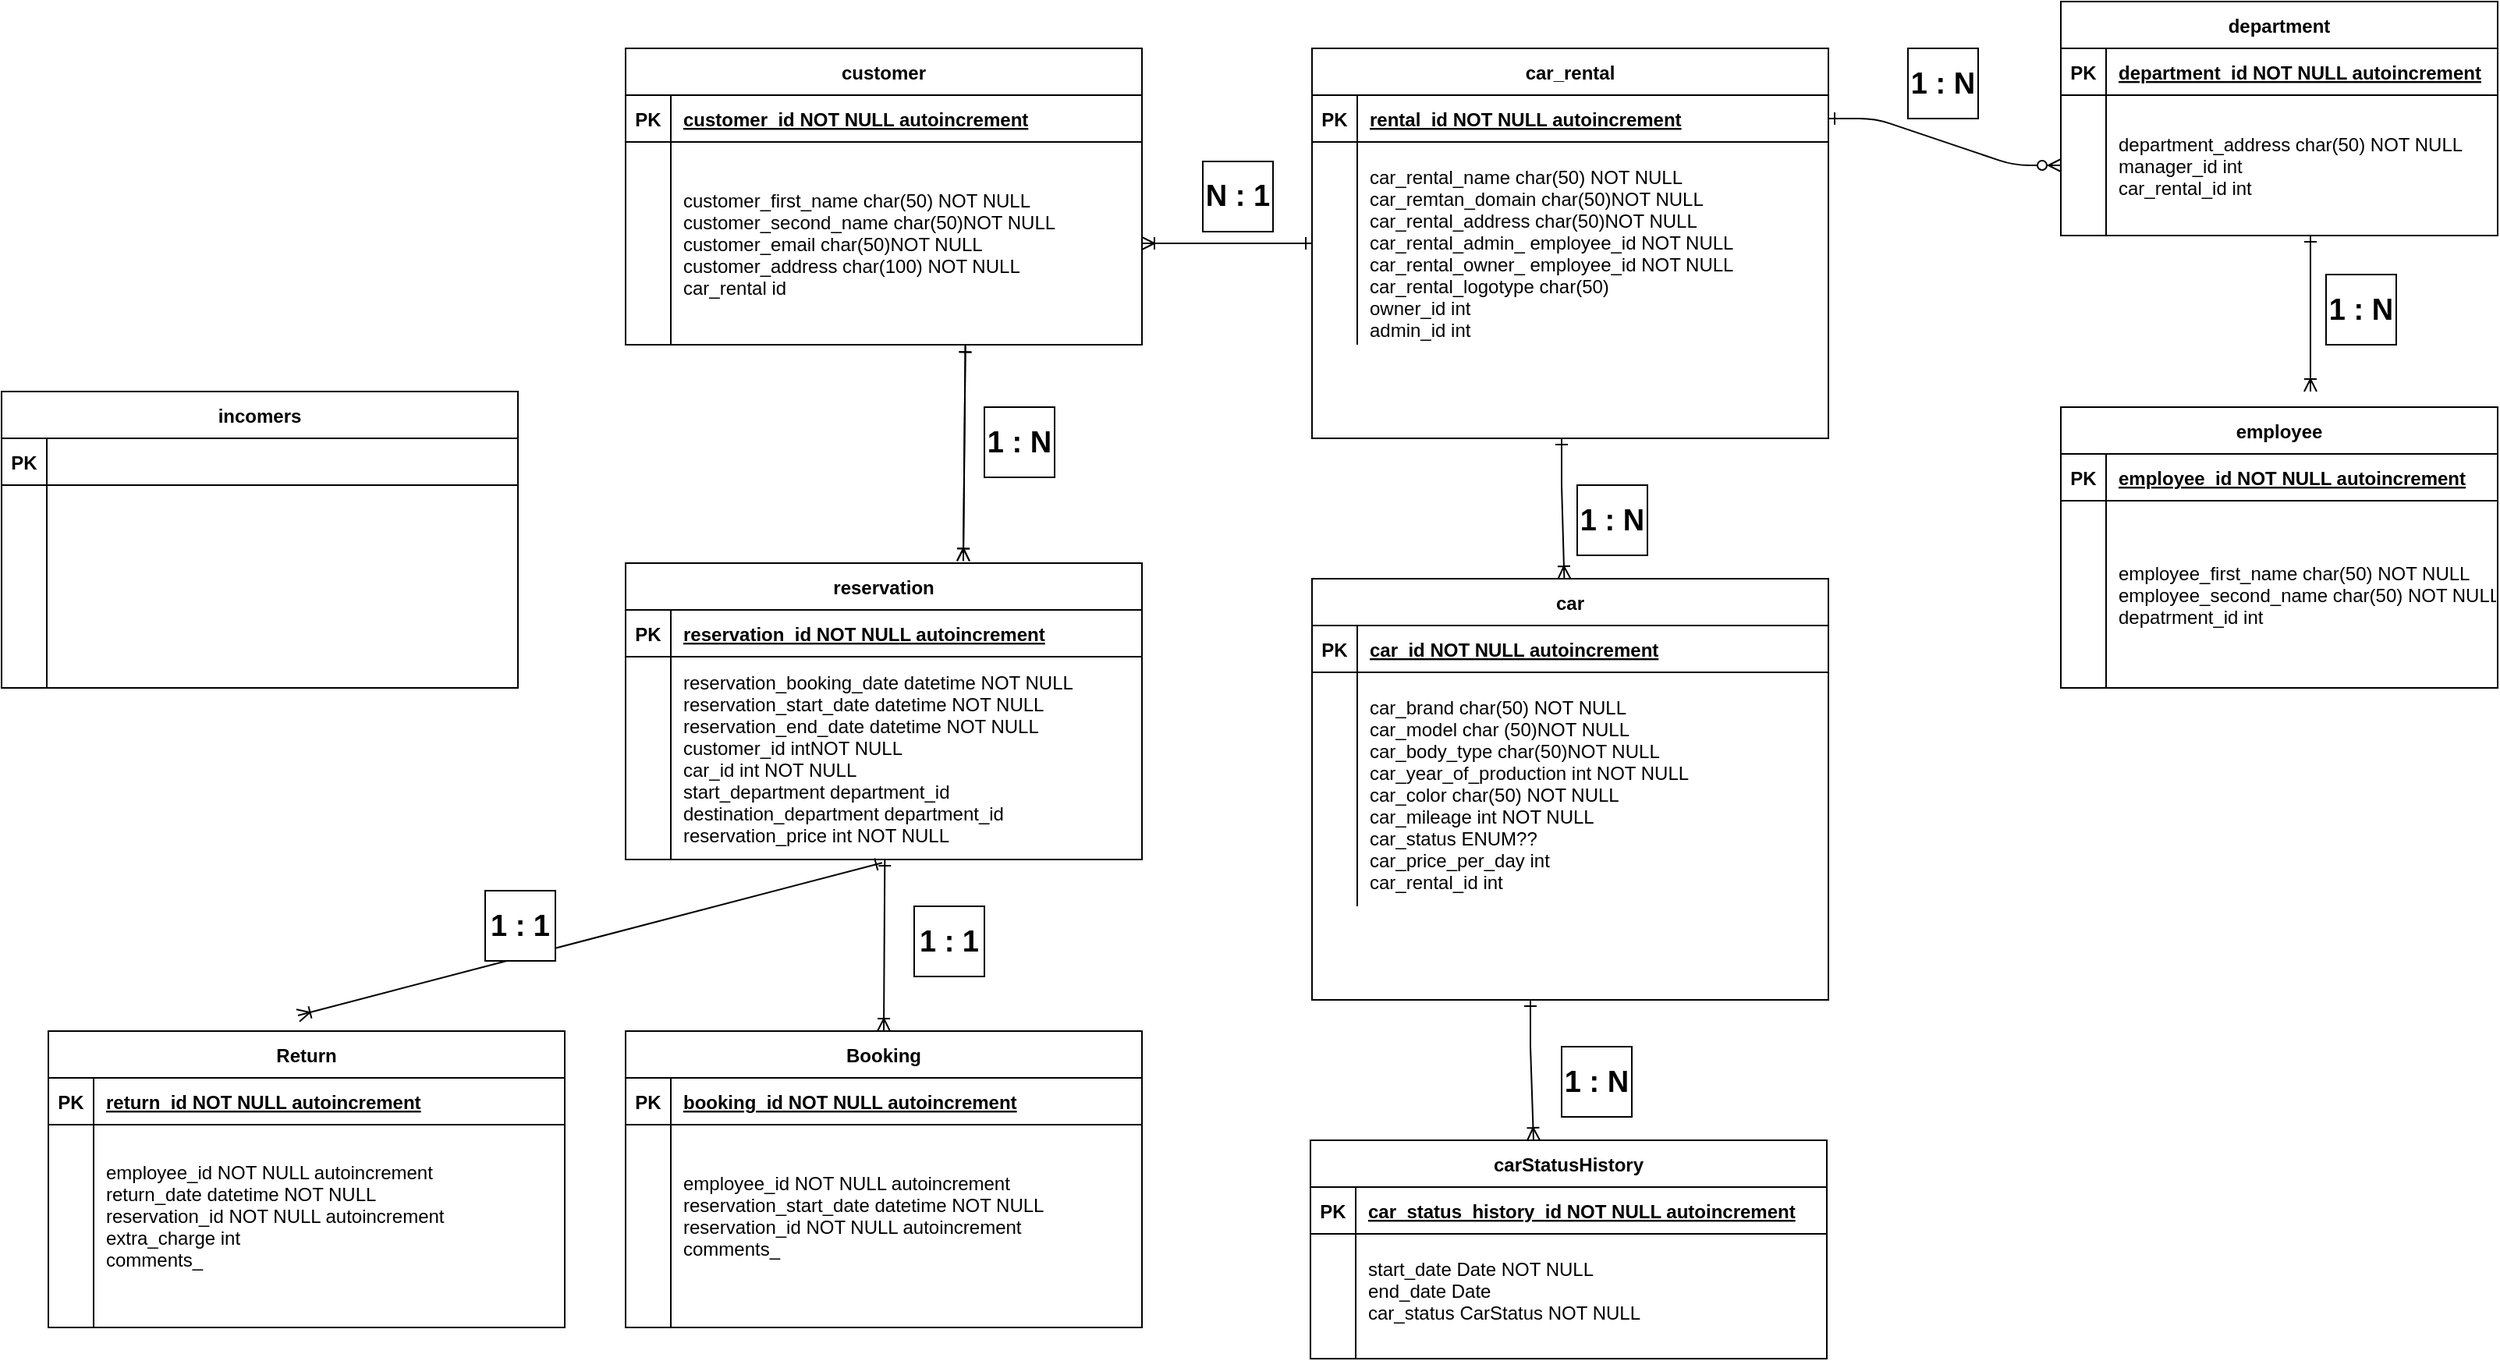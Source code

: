 <mxfile version="21.2.1" type="device">
  <diagram id="R2lEEEUBdFMjLlhIrx00" name="Page-1">
    <mxGraphModel dx="2045" dy="622" grid="1" gridSize="10" guides="1" tooltips="1" connect="1" arrows="1" fold="1" page="1" pageScale="1" pageWidth="850" pageHeight="1100" math="0" shadow="0" extFonts="Permanent Marker^https://fonts.googleapis.com/css?family=Permanent+Marker">
      <root>
        <mxCell id="0" />
        <mxCell id="1" parent="0" />
        <mxCell id="C-vyLk0tnHw3VtMMgP7b-1" value="" style="edgeStyle=entityRelationEdgeStyle;endArrow=ERzeroToMany;startArrow=ERone;endFill=1;startFill=0;entryX=0;entryY=0.5;entryDx=0;entryDy=0;" parent="1" source="C-vyLk0tnHw3VtMMgP7b-24" target="ffF4CEy4OYEndS1bbZnX-5" edge="1">
          <mxGeometry width="100" height="100" relative="1" as="geometry">
            <mxPoint x="340" y="720" as="sourcePoint" />
            <mxPoint x="450" y="195" as="targetPoint" />
          </mxGeometry>
        </mxCell>
        <mxCell id="C-vyLk0tnHw3VtMMgP7b-23" value="car_rental" style="shape=table;startSize=30;container=1;collapsible=1;childLayout=tableLayout;fixedRows=1;rowLines=0;fontStyle=1;align=center;resizeLast=1;" parent="1" vertex="1">
          <mxGeometry x="40" y="50" width="331" height="250" as="geometry" />
        </mxCell>
        <mxCell id="C-vyLk0tnHw3VtMMgP7b-24" value="" style="shape=partialRectangle;collapsible=0;dropTarget=0;pointerEvents=0;fillColor=none;points=[[0,0.5],[1,0.5]];portConstraint=eastwest;top=0;left=0;right=0;bottom=1;" parent="C-vyLk0tnHw3VtMMgP7b-23" vertex="1">
          <mxGeometry y="30" width="331" height="30" as="geometry" />
        </mxCell>
        <mxCell id="C-vyLk0tnHw3VtMMgP7b-25" value="PK" style="shape=partialRectangle;overflow=hidden;connectable=0;fillColor=none;top=0;left=0;bottom=0;right=0;fontStyle=1;" parent="C-vyLk0tnHw3VtMMgP7b-24" vertex="1">
          <mxGeometry width="29" height="30" as="geometry">
            <mxRectangle width="29" height="30" as="alternateBounds" />
          </mxGeometry>
        </mxCell>
        <mxCell id="C-vyLk0tnHw3VtMMgP7b-26" value="rental_id NOT NULL autoincrement" style="shape=partialRectangle;overflow=hidden;connectable=0;fillColor=none;top=0;left=0;bottom=0;right=0;align=left;spacingLeft=6;fontStyle=5;" parent="C-vyLk0tnHw3VtMMgP7b-24" vertex="1">
          <mxGeometry x="29" width="302" height="30" as="geometry">
            <mxRectangle width="302" height="30" as="alternateBounds" />
          </mxGeometry>
        </mxCell>
        <mxCell id="C-vyLk0tnHw3VtMMgP7b-27" value="" style="shape=partialRectangle;collapsible=0;dropTarget=0;pointerEvents=0;fillColor=none;points=[[0,0.5],[1,0.5]];portConstraint=eastwest;top=0;left=0;right=0;bottom=0;" parent="C-vyLk0tnHw3VtMMgP7b-23" vertex="1">
          <mxGeometry y="60" width="331" height="130" as="geometry" />
        </mxCell>
        <mxCell id="C-vyLk0tnHw3VtMMgP7b-28" value="" style="shape=partialRectangle;overflow=hidden;connectable=0;fillColor=none;top=0;left=0;bottom=0;right=0;" parent="C-vyLk0tnHw3VtMMgP7b-27" vertex="1">
          <mxGeometry width="29" height="130" as="geometry">
            <mxRectangle width="29" height="130" as="alternateBounds" />
          </mxGeometry>
        </mxCell>
        <mxCell id="C-vyLk0tnHw3VtMMgP7b-29" value="&#xa;car_rental_name char(50) NOT NULL&#xa;car_remtan_domain char(50)NOT NULL&#xa;car_rental_address char(50)NOT NULL&#xa;car_rental_admin_ employee_id NOT NULL&#xa;car_rental_owner_ employee_id NOT NULL&#xa;car_rental_logotype char(50)&#xa;owner_id int&#xa;admin_id int&#xa;&#xa;" style="shape=partialRectangle;overflow=hidden;connectable=0;fillColor=none;top=0;left=0;bottom=0;right=0;align=left;spacingLeft=6;" parent="C-vyLk0tnHw3VtMMgP7b-27" vertex="1">
          <mxGeometry x="29" width="302" height="130" as="geometry">
            <mxRectangle width="302" height="130" as="alternateBounds" />
          </mxGeometry>
        </mxCell>
        <mxCell id="ffF4CEy4OYEndS1bbZnX-1" value="department" style="shape=table;startSize=30;container=1;collapsible=1;childLayout=tableLayout;fixedRows=1;rowLines=0;fontStyle=1;align=center;resizeLast=1;" parent="1" vertex="1">
          <mxGeometry x="520" y="20" width="280" height="150" as="geometry" />
        </mxCell>
        <mxCell id="ffF4CEy4OYEndS1bbZnX-2" value="" style="shape=partialRectangle;collapsible=0;dropTarget=0;pointerEvents=0;fillColor=none;points=[[0,0.5],[1,0.5]];portConstraint=eastwest;top=0;left=0;right=0;bottom=1;" parent="ffF4CEy4OYEndS1bbZnX-1" vertex="1">
          <mxGeometry y="30" width="280" height="30" as="geometry" />
        </mxCell>
        <mxCell id="ffF4CEy4OYEndS1bbZnX-3" value="PK" style="shape=partialRectangle;overflow=hidden;connectable=0;fillColor=none;top=0;left=0;bottom=0;right=0;fontStyle=1;" parent="ffF4CEy4OYEndS1bbZnX-2" vertex="1">
          <mxGeometry width="29" height="30" as="geometry">
            <mxRectangle width="29" height="30" as="alternateBounds" />
          </mxGeometry>
        </mxCell>
        <mxCell id="ffF4CEy4OYEndS1bbZnX-4" value="department_id NOT NULL autoincrement" style="shape=partialRectangle;overflow=hidden;connectable=0;fillColor=none;top=0;left=0;bottom=0;right=0;align=left;spacingLeft=6;fontStyle=5;" parent="ffF4CEy4OYEndS1bbZnX-2" vertex="1">
          <mxGeometry x="29" width="251" height="30" as="geometry">
            <mxRectangle width="251" height="30" as="alternateBounds" />
          </mxGeometry>
        </mxCell>
        <mxCell id="ffF4CEy4OYEndS1bbZnX-5" value="" style="shape=partialRectangle;collapsible=0;dropTarget=0;pointerEvents=0;fillColor=none;points=[[0,0.5],[1,0.5]];portConstraint=eastwest;top=0;left=0;right=0;bottom=0;" parent="ffF4CEy4OYEndS1bbZnX-1" vertex="1">
          <mxGeometry y="60" width="280" height="90" as="geometry" />
        </mxCell>
        <mxCell id="ffF4CEy4OYEndS1bbZnX-6" value="" style="shape=partialRectangle;overflow=hidden;connectable=0;fillColor=none;top=0;left=0;bottom=0;right=0;" parent="ffF4CEy4OYEndS1bbZnX-5" vertex="1">
          <mxGeometry width="29" height="90" as="geometry">
            <mxRectangle width="29" height="90" as="alternateBounds" />
          </mxGeometry>
        </mxCell>
        <mxCell id="ffF4CEy4OYEndS1bbZnX-7" value="department_address char(50) NOT NULL&#xa;manager_id int&#xa;car_rental_id int" style="shape=partialRectangle;overflow=hidden;connectable=0;fillColor=none;top=0;left=0;bottom=0;right=0;align=left;spacingLeft=6;" parent="ffF4CEy4OYEndS1bbZnX-5" vertex="1">
          <mxGeometry x="29" width="251" height="90" as="geometry">
            <mxRectangle width="251" height="90" as="alternateBounds" />
          </mxGeometry>
        </mxCell>
        <mxCell id="ffF4CEy4OYEndS1bbZnX-8" value="employee" style="shape=table;startSize=30;container=1;collapsible=1;childLayout=tableLayout;fixedRows=1;rowLines=0;fontStyle=1;align=center;resizeLast=1;" parent="1" vertex="1">
          <mxGeometry x="520" y="280" width="280" height="180" as="geometry" />
        </mxCell>
        <mxCell id="ffF4CEy4OYEndS1bbZnX-9" value="" style="shape=partialRectangle;collapsible=0;dropTarget=0;pointerEvents=0;fillColor=none;points=[[0,0.5],[1,0.5]];portConstraint=eastwest;top=0;left=0;right=0;bottom=1;" parent="ffF4CEy4OYEndS1bbZnX-8" vertex="1">
          <mxGeometry y="30" width="280" height="30" as="geometry" />
        </mxCell>
        <mxCell id="ffF4CEy4OYEndS1bbZnX-10" value="PK" style="shape=partialRectangle;overflow=hidden;connectable=0;fillColor=none;top=0;left=0;bottom=0;right=0;fontStyle=1;" parent="ffF4CEy4OYEndS1bbZnX-9" vertex="1">
          <mxGeometry width="29" height="30" as="geometry">
            <mxRectangle width="29" height="30" as="alternateBounds" />
          </mxGeometry>
        </mxCell>
        <mxCell id="ffF4CEy4OYEndS1bbZnX-11" value="employee_id NOT NULL autoincrement" style="shape=partialRectangle;overflow=hidden;connectable=0;fillColor=none;top=0;left=0;bottom=0;right=0;align=left;spacingLeft=6;fontStyle=5;" parent="ffF4CEy4OYEndS1bbZnX-9" vertex="1">
          <mxGeometry x="29" width="251" height="30" as="geometry">
            <mxRectangle width="251" height="30" as="alternateBounds" />
          </mxGeometry>
        </mxCell>
        <mxCell id="ffF4CEy4OYEndS1bbZnX-12" value="" style="shape=partialRectangle;collapsible=0;dropTarget=0;pointerEvents=0;fillColor=none;points=[[0,0.5],[1,0.5]];portConstraint=eastwest;top=0;left=0;right=0;bottom=0;" parent="ffF4CEy4OYEndS1bbZnX-8" vertex="1">
          <mxGeometry y="60" width="280" height="120" as="geometry" />
        </mxCell>
        <mxCell id="ffF4CEy4OYEndS1bbZnX-13" value="" style="shape=partialRectangle;overflow=hidden;connectable=0;fillColor=none;top=0;left=0;bottom=0;right=0;" parent="ffF4CEy4OYEndS1bbZnX-12" vertex="1">
          <mxGeometry width="29" height="120" as="geometry">
            <mxRectangle width="29" height="120" as="alternateBounds" />
          </mxGeometry>
        </mxCell>
        <mxCell id="ffF4CEy4OYEndS1bbZnX-14" value="employee_first_name char(50) NOT NULL&#xa;employee_second_name char(50) NOT NULL&#xa;depatrment_id int" style="shape=partialRectangle;overflow=hidden;connectable=0;fillColor=none;top=0;left=0;bottom=0;right=0;align=left;spacingLeft=6;" parent="ffF4CEy4OYEndS1bbZnX-12" vertex="1">
          <mxGeometry x="29" width="251" height="120" as="geometry">
            <mxRectangle width="251" height="120" as="alternateBounds" />
          </mxGeometry>
        </mxCell>
        <mxCell id="ffF4CEy4OYEndS1bbZnX-20" value="" style="endArrow=ERone;startArrow=ERoneToMany;html=1;rounded=0;endFill=0;startFill=0;" parent="1" edge="1">
          <mxGeometry width="50" height="50" relative="1" as="geometry">
            <mxPoint x="680" y="270" as="sourcePoint" />
            <mxPoint x="680" y="170" as="targetPoint" />
          </mxGeometry>
        </mxCell>
        <mxCell id="ffF4CEy4OYEndS1bbZnX-21" value="car" style="shape=table;startSize=30;container=1;collapsible=1;childLayout=tableLayout;fixedRows=1;rowLines=0;fontStyle=1;align=center;resizeLast=1;" parent="1" vertex="1">
          <mxGeometry x="40" y="390" width="331" height="270" as="geometry" />
        </mxCell>
        <mxCell id="ffF4CEy4OYEndS1bbZnX-22" value="" style="shape=partialRectangle;collapsible=0;dropTarget=0;pointerEvents=0;fillColor=none;points=[[0,0.5],[1,0.5]];portConstraint=eastwest;top=0;left=0;right=0;bottom=1;" parent="ffF4CEy4OYEndS1bbZnX-21" vertex="1">
          <mxGeometry y="30" width="331" height="30" as="geometry" />
        </mxCell>
        <mxCell id="ffF4CEy4OYEndS1bbZnX-23" value="PK" style="shape=partialRectangle;overflow=hidden;connectable=0;fillColor=none;top=0;left=0;bottom=0;right=0;fontStyle=1;" parent="ffF4CEy4OYEndS1bbZnX-22" vertex="1">
          <mxGeometry width="29" height="30" as="geometry">
            <mxRectangle width="29" height="30" as="alternateBounds" />
          </mxGeometry>
        </mxCell>
        <mxCell id="ffF4CEy4OYEndS1bbZnX-24" value="car_id NOT NULL autoincrement" style="shape=partialRectangle;overflow=hidden;connectable=0;fillColor=none;top=0;left=0;bottom=0;right=0;align=left;spacingLeft=6;fontStyle=5;" parent="ffF4CEy4OYEndS1bbZnX-22" vertex="1">
          <mxGeometry x="29" width="302" height="30" as="geometry">
            <mxRectangle width="302" height="30" as="alternateBounds" />
          </mxGeometry>
        </mxCell>
        <mxCell id="ffF4CEy4OYEndS1bbZnX-25" value="" style="shape=partialRectangle;collapsible=0;dropTarget=0;pointerEvents=0;fillColor=none;points=[[0,0.5],[1,0.5]];portConstraint=eastwest;top=0;left=0;right=0;bottom=0;" parent="ffF4CEy4OYEndS1bbZnX-21" vertex="1">
          <mxGeometry y="60" width="331" height="150" as="geometry" />
        </mxCell>
        <mxCell id="ffF4CEy4OYEndS1bbZnX-26" value="" style="shape=partialRectangle;overflow=hidden;connectable=0;fillColor=none;top=0;left=0;bottom=0;right=0;" parent="ffF4CEy4OYEndS1bbZnX-25" vertex="1">
          <mxGeometry width="29" height="150" as="geometry">
            <mxRectangle width="29" height="150" as="alternateBounds" />
          </mxGeometry>
        </mxCell>
        <mxCell id="ffF4CEy4OYEndS1bbZnX-27" value="&#xa;car_brand char(50) NOT NULL&#xa;car_model char (50)NOT NULL&#xa;car_body_type char(50)NOT NULL&#xa;car_year_of_production int NOT NULL&#xa;car_color char(50) NOT NULL&#xa;car_mileage int NOT NULL&#xa;car_status ENUM??&#xa;car_price_per_day int&#xa;car_rental_id int&#xa;" style="shape=partialRectangle;overflow=hidden;connectable=0;fillColor=none;top=0;left=0;bottom=0;right=0;align=left;spacingLeft=6;" parent="ffF4CEy4OYEndS1bbZnX-25" vertex="1">
          <mxGeometry x="29" width="302" height="150" as="geometry">
            <mxRectangle width="302" height="150" as="alternateBounds" />
          </mxGeometry>
        </mxCell>
        <mxCell id="ffF4CEy4OYEndS1bbZnX-28" value="" style="endArrow=ERone;startArrow=ERoneToMany;html=1;rounded=0;endFill=0;startFill=0;" parent="1" source="ffF4CEy4OYEndS1bbZnX-21" edge="1">
          <mxGeometry width="50" height="50" relative="1" as="geometry">
            <mxPoint x="610" y="310" as="sourcePoint" />
            <mxPoint x="200" y="300" as="targetPoint" />
            <Array as="points">
              <mxPoint x="200" y="330" />
            </Array>
          </mxGeometry>
        </mxCell>
        <mxCell id="ffF4CEy4OYEndS1bbZnX-29" value="customer" style="shape=table;startSize=30;container=1;collapsible=1;childLayout=tableLayout;fixedRows=1;rowLines=0;fontStyle=1;align=center;resizeLast=1;" parent="1" vertex="1">
          <mxGeometry x="-400" y="50" width="331" height="190" as="geometry" />
        </mxCell>
        <mxCell id="ffF4CEy4OYEndS1bbZnX-30" value="" style="shape=partialRectangle;collapsible=0;dropTarget=0;pointerEvents=0;fillColor=none;points=[[0,0.5],[1,0.5]];portConstraint=eastwest;top=0;left=0;right=0;bottom=1;" parent="ffF4CEy4OYEndS1bbZnX-29" vertex="1">
          <mxGeometry y="30" width="331" height="30" as="geometry" />
        </mxCell>
        <mxCell id="ffF4CEy4OYEndS1bbZnX-31" value="PK" style="shape=partialRectangle;overflow=hidden;connectable=0;fillColor=none;top=0;left=0;bottom=0;right=0;fontStyle=1;" parent="ffF4CEy4OYEndS1bbZnX-30" vertex="1">
          <mxGeometry width="29" height="30" as="geometry">
            <mxRectangle width="29" height="30" as="alternateBounds" />
          </mxGeometry>
        </mxCell>
        <mxCell id="ffF4CEy4OYEndS1bbZnX-32" value="customer_id NOT NULL autoincrement" style="shape=partialRectangle;overflow=hidden;connectable=0;fillColor=none;top=0;left=0;bottom=0;right=0;align=left;spacingLeft=6;fontStyle=5;" parent="ffF4CEy4OYEndS1bbZnX-30" vertex="1">
          <mxGeometry x="29" width="302" height="30" as="geometry">
            <mxRectangle width="302" height="30" as="alternateBounds" />
          </mxGeometry>
        </mxCell>
        <mxCell id="ffF4CEy4OYEndS1bbZnX-33" value="" style="shape=partialRectangle;collapsible=0;dropTarget=0;pointerEvents=0;fillColor=none;points=[[0,0.5],[1,0.5]];portConstraint=eastwest;top=0;left=0;right=0;bottom=0;" parent="ffF4CEy4OYEndS1bbZnX-29" vertex="1">
          <mxGeometry y="60" width="331" height="130" as="geometry" />
        </mxCell>
        <mxCell id="ffF4CEy4OYEndS1bbZnX-34" value="" style="shape=partialRectangle;overflow=hidden;connectable=0;fillColor=none;top=0;left=0;bottom=0;right=0;" parent="ffF4CEy4OYEndS1bbZnX-33" vertex="1">
          <mxGeometry width="29" height="130" as="geometry">
            <mxRectangle width="29" height="130" as="alternateBounds" />
          </mxGeometry>
        </mxCell>
        <mxCell id="ffF4CEy4OYEndS1bbZnX-35" value="&#xa;customer_first_name char(50) NOT NULL&#xa;customer_second_name char(50)NOT NULL&#xa;customer_email char(50)NOT NULL&#xa;customer_address char(100) NOT NULL&#xa;car_rental id&#xa;" style="shape=partialRectangle;overflow=hidden;connectable=0;fillColor=none;top=0;left=0;bottom=0;right=0;align=left;spacingLeft=6;" parent="ffF4CEy4OYEndS1bbZnX-33" vertex="1">
          <mxGeometry x="29" width="302" height="130" as="geometry">
            <mxRectangle width="302" height="130" as="alternateBounds" />
          </mxGeometry>
        </mxCell>
        <mxCell id="ffF4CEy4OYEndS1bbZnX-36" value="" style="endArrow=ERone;startArrow=ERoneToMany;html=1;rounded=0;endFill=0;startFill=0;entryX=0;entryY=0.5;entryDx=0;entryDy=0;exitX=1;exitY=0.5;exitDx=0;exitDy=0;" parent="1" source="ffF4CEy4OYEndS1bbZnX-33" target="C-vyLk0tnHw3VtMMgP7b-27" edge="1">
          <mxGeometry width="50" height="50" relative="1" as="geometry">
            <mxPoint x="210.71" y="360" as="sourcePoint" />
            <mxPoint x="210" y="310" as="targetPoint" />
            <Array as="points" />
          </mxGeometry>
        </mxCell>
        <mxCell id="ffF4CEy4OYEndS1bbZnX-37" value="reservation" style="shape=table;startSize=30;container=1;collapsible=1;childLayout=tableLayout;fixedRows=1;rowLines=0;fontStyle=1;align=center;resizeLast=1;" parent="1" vertex="1">
          <mxGeometry x="-400" y="380" width="331" height="190" as="geometry" />
        </mxCell>
        <mxCell id="ffF4CEy4OYEndS1bbZnX-38" value="" style="shape=partialRectangle;collapsible=0;dropTarget=0;pointerEvents=0;fillColor=none;points=[[0,0.5],[1,0.5]];portConstraint=eastwest;top=0;left=0;right=0;bottom=1;" parent="ffF4CEy4OYEndS1bbZnX-37" vertex="1">
          <mxGeometry y="30" width="331" height="30" as="geometry" />
        </mxCell>
        <mxCell id="ffF4CEy4OYEndS1bbZnX-39" value="PK" style="shape=partialRectangle;overflow=hidden;connectable=0;fillColor=none;top=0;left=0;bottom=0;right=0;fontStyle=1;" parent="ffF4CEy4OYEndS1bbZnX-38" vertex="1">
          <mxGeometry width="29" height="30" as="geometry">
            <mxRectangle width="29" height="30" as="alternateBounds" />
          </mxGeometry>
        </mxCell>
        <mxCell id="ffF4CEy4OYEndS1bbZnX-40" value="reservation_id NOT NULL autoincrement" style="shape=partialRectangle;overflow=hidden;connectable=0;fillColor=none;top=0;left=0;bottom=0;right=0;align=left;spacingLeft=6;fontStyle=5;" parent="ffF4CEy4OYEndS1bbZnX-38" vertex="1">
          <mxGeometry x="29" width="302" height="30" as="geometry">
            <mxRectangle width="302" height="30" as="alternateBounds" />
          </mxGeometry>
        </mxCell>
        <mxCell id="ffF4CEy4OYEndS1bbZnX-41" value="" style="shape=partialRectangle;collapsible=0;dropTarget=0;pointerEvents=0;fillColor=none;points=[[0,0.5],[1,0.5]];portConstraint=eastwest;top=0;left=0;right=0;bottom=0;" parent="ffF4CEy4OYEndS1bbZnX-37" vertex="1">
          <mxGeometry y="60" width="331" height="130" as="geometry" />
        </mxCell>
        <mxCell id="ffF4CEy4OYEndS1bbZnX-42" value="" style="shape=partialRectangle;overflow=hidden;connectable=0;fillColor=none;top=0;left=0;bottom=0;right=0;" parent="ffF4CEy4OYEndS1bbZnX-41" vertex="1">
          <mxGeometry width="29" height="130" as="geometry">
            <mxRectangle width="29" height="130" as="alternateBounds" />
          </mxGeometry>
        </mxCell>
        <mxCell id="ffF4CEy4OYEndS1bbZnX-43" value="reservation_booking_date datetime NOT NULL&#xa;reservation_start_date datetime NOT NULL&#xa;reservation_end_date datetime NOT NULL&#xa;customer_id intNOT NULL&#xa;car_id int NOT NULL&#xa;start_department department_id&#xa;destination_department department_id&#xa;reservation_price int NOT NULL" style="shape=partialRectangle;overflow=hidden;connectable=0;fillColor=none;top=0;left=0;bottom=0;right=0;align=left;spacingLeft=6;" parent="ffF4CEy4OYEndS1bbZnX-41" vertex="1">
          <mxGeometry x="29" width="302" height="130" as="geometry">
            <mxRectangle width="302" height="130" as="alternateBounds" />
          </mxGeometry>
        </mxCell>
        <mxCell id="ffF4CEy4OYEndS1bbZnX-44" value="" style="endArrow=ERone;startArrow=ERoneToMany;html=1;rounded=0;endFill=0;startFill=0;entryX=0.658;entryY=1.005;entryDx=0;entryDy=0;exitX=0.654;exitY=-0.007;exitDx=0;exitDy=0;exitPerimeter=0;entryPerimeter=0;" parent="1" source="ffF4CEy4OYEndS1bbZnX-37" target="ffF4CEy4OYEndS1bbZnX-33" edge="1">
          <mxGeometry width="50" height="50" relative="1" as="geometry">
            <mxPoint x="-59.0" y="185" as="sourcePoint" />
            <mxPoint x="50" y="185" as="targetPoint" />
            <Array as="points" />
          </mxGeometry>
        </mxCell>
        <mxCell id="83S_Qvz8eTO_pFnLo7iG-1" value="Booking" style="shape=table;startSize=30;container=1;collapsible=1;childLayout=tableLayout;fixedRows=1;rowLines=0;fontStyle=1;align=center;resizeLast=1;" parent="1" vertex="1">
          <mxGeometry x="-400" y="680" width="331" height="190" as="geometry" />
        </mxCell>
        <mxCell id="83S_Qvz8eTO_pFnLo7iG-2" value="" style="shape=partialRectangle;collapsible=0;dropTarget=0;pointerEvents=0;fillColor=none;points=[[0,0.5],[1,0.5]];portConstraint=eastwest;top=0;left=0;right=0;bottom=1;" parent="83S_Qvz8eTO_pFnLo7iG-1" vertex="1">
          <mxGeometry y="30" width="331" height="30" as="geometry" />
        </mxCell>
        <mxCell id="83S_Qvz8eTO_pFnLo7iG-3" value="PK" style="shape=partialRectangle;overflow=hidden;connectable=0;fillColor=none;top=0;left=0;bottom=0;right=0;fontStyle=1;" parent="83S_Qvz8eTO_pFnLo7iG-2" vertex="1">
          <mxGeometry width="29" height="30" as="geometry">
            <mxRectangle width="29" height="30" as="alternateBounds" />
          </mxGeometry>
        </mxCell>
        <mxCell id="83S_Qvz8eTO_pFnLo7iG-4" value="booking_id NOT NULL autoincrement" style="shape=partialRectangle;overflow=hidden;connectable=0;fillColor=none;top=0;left=0;bottom=0;right=0;align=left;spacingLeft=6;fontStyle=5;" parent="83S_Qvz8eTO_pFnLo7iG-2" vertex="1">
          <mxGeometry x="29" width="302" height="30" as="geometry">
            <mxRectangle width="302" height="30" as="alternateBounds" />
          </mxGeometry>
        </mxCell>
        <mxCell id="83S_Qvz8eTO_pFnLo7iG-5" value="" style="shape=partialRectangle;collapsible=0;dropTarget=0;pointerEvents=0;fillColor=none;points=[[0,0.5],[1,0.5]];portConstraint=eastwest;top=0;left=0;right=0;bottom=0;" parent="83S_Qvz8eTO_pFnLo7iG-1" vertex="1">
          <mxGeometry y="60" width="331" height="130" as="geometry" />
        </mxCell>
        <mxCell id="83S_Qvz8eTO_pFnLo7iG-6" value="" style="shape=partialRectangle;overflow=hidden;connectable=0;fillColor=none;top=0;left=0;bottom=0;right=0;" parent="83S_Qvz8eTO_pFnLo7iG-5" vertex="1">
          <mxGeometry width="29" height="130" as="geometry">
            <mxRectangle width="29" height="130" as="alternateBounds" />
          </mxGeometry>
        </mxCell>
        <mxCell id="83S_Qvz8eTO_pFnLo7iG-7" value="employee_id NOT NULL autoincrement&#xa;reservation_start_date datetime NOT NULL&#xa;reservation_id NOT NULL autoincrement&#xa;comments_&#xa;" style="shape=partialRectangle;overflow=hidden;connectable=0;fillColor=none;top=0;left=0;bottom=0;right=0;align=left;spacingLeft=6;" parent="83S_Qvz8eTO_pFnLo7iG-5" vertex="1">
          <mxGeometry x="29" width="302" height="130" as="geometry">
            <mxRectangle width="302" height="130" as="alternateBounds" />
          </mxGeometry>
        </mxCell>
        <mxCell id="83S_Qvz8eTO_pFnLo7iG-8" value="" style="endArrow=ERone;startArrow=ERoneToMany;html=1;rounded=0;endFill=0;startFill=0;entryX=0.658;entryY=1.005;entryDx=0;entryDy=0;exitX=0.654;exitY=-0.007;exitDx=0;exitDy=0;exitPerimeter=0;entryPerimeter=0;" parent="1" edge="1">
          <mxGeometry width="50" height="50" relative="1" as="geometry">
            <mxPoint x="-183.526" y="378.67" as="sourcePoint" />
            <mxPoint x="-182.202" y="240.65" as="targetPoint" />
            <Array as="points" />
          </mxGeometry>
        </mxCell>
        <mxCell id="83S_Qvz8eTO_pFnLo7iG-9" value="" style="endArrow=ERone;startArrow=ERoneToMany;html=1;rounded=0;endFill=0;startFill=0;entryX=0.658;entryY=1.005;entryDx=0;entryDy=0;exitX=0.5;exitY=0;exitDx=0;exitDy=0;entryPerimeter=0;" parent="1" source="83S_Qvz8eTO_pFnLo7iG-1" edge="1">
          <mxGeometry width="50" height="50" relative="1" as="geometry">
            <mxPoint x="-235.166" y="708.02" as="sourcePoint" />
            <mxPoint x="-233.842" y="570.0" as="targetPoint" />
            <Array as="points" />
          </mxGeometry>
        </mxCell>
        <mxCell id="83S_Qvz8eTO_pFnLo7iG-10" value="Return" style="shape=table;startSize=30;container=1;collapsible=1;childLayout=tableLayout;fixedRows=1;rowLines=0;fontStyle=1;align=center;resizeLast=1;" parent="1" vertex="1">
          <mxGeometry x="-770" y="680" width="331" height="190" as="geometry" />
        </mxCell>
        <mxCell id="83S_Qvz8eTO_pFnLo7iG-11" value="" style="shape=partialRectangle;collapsible=0;dropTarget=0;pointerEvents=0;fillColor=none;points=[[0,0.5],[1,0.5]];portConstraint=eastwest;top=0;left=0;right=0;bottom=1;" parent="83S_Qvz8eTO_pFnLo7iG-10" vertex="1">
          <mxGeometry y="30" width="331" height="30" as="geometry" />
        </mxCell>
        <mxCell id="83S_Qvz8eTO_pFnLo7iG-12" value="PK" style="shape=partialRectangle;overflow=hidden;connectable=0;fillColor=none;top=0;left=0;bottom=0;right=0;fontStyle=1;" parent="83S_Qvz8eTO_pFnLo7iG-11" vertex="1">
          <mxGeometry width="29" height="30" as="geometry">
            <mxRectangle width="29" height="30" as="alternateBounds" />
          </mxGeometry>
        </mxCell>
        <mxCell id="83S_Qvz8eTO_pFnLo7iG-13" value="return_id NOT NULL autoincrement" style="shape=partialRectangle;overflow=hidden;connectable=0;fillColor=none;top=0;left=0;bottom=0;right=0;align=left;spacingLeft=6;fontStyle=5;" parent="83S_Qvz8eTO_pFnLo7iG-11" vertex="1">
          <mxGeometry x="29" width="302" height="30" as="geometry">
            <mxRectangle width="302" height="30" as="alternateBounds" />
          </mxGeometry>
        </mxCell>
        <mxCell id="83S_Qvz8eTO_pFnLo7iG-14" value="" style="shape=partialRectangle;collapsible=0;dropTarget=0;pointerEvents=0;fillColor=none;points=[[0,0.5],[1,0.5]];portConstraint=eastwest;top=0;left=0;right=0;bottom=0;" parent="83S_Qvz8eTO_pFnLo7iG-10" vertex="1">
          <mxGeometry y="60" width="331" height="130" as="geometry" />
        </mxCell>
        <mxCell id="83S_Qvz8eTO_pFnLo7iG-15" value="" style="shape=partialRectangle;overflow=hidden;connectable=0;fillColor=none;top=0;left=0;bottom=0;right=0;" parent="83S_Qvz8eTO_pFnLo7iG-14" vertex="1">
          <mxGeometry width="29" height="130" as="geometry">
            <mxRectangle width="29" height="130" as="alternateBounds" />
          </mxGeometry>
        </mxCell>
        <mxCell id="83S_Qvz8eTO_pFnLo7iG-16" value="employee_id NOT NULL autoincrement&#xa;return_date datetime NOT NULL&#xa;reservation_id NOT NULL autoincrement&#xa;extra_charge int&#xa;comments_&#xa;" style="shape=partialRectangle;overflow=hidden;connectable=0;fillColor=none;top=0;left=0;bottom=0;right=0;align=left;spacingLeft=6;" parent="83S_Qvz8eTO_pFnLo7iG-14" vertex="1">
          <mxGeometry x="29" width="302" height="130" as="geometry">
            <mxRectangle width="302" height="130" as="alternateBounds" />
          </mxGeometry>
        </mxCell>
        <mxCell id="83S_Qvz8eTO_pFnLo7iG-17" value="" style="endArrow=ERone;startArrow=ERoneToMany;html=1;rounded=0;endFill=0;startFill=0;entryX=0.497;entryY=1.016;entryDx=0;entryDy=0;entryPerimeter=0;" parent="1" target="ffF4CEy4OYEndS1bbZnX-41" edge="1">
          <mxGeometry width="50" height="50" relative="1" as="geometry">
            <mxPoint x="-610" y="670" as="sourcePoint" />
            <mxPoint x="-223.842" y="580.0" as="targetPoint" />
            <Array as="points" />
          </mxGeometry>
        </mxCell>
        <mxCell id="83S_Qvz8eTO_pFnLo7iG-19" value="incomers" style="shape=table;startSize=30;container=1;collapsible=1;childLayout=tableLayout;fixedRows=1;rowLines=0;fontStyle=1;align=center;resizeLast=1;" parent="1" vertex="1">
          <mxGeometry x="-800" y="270" width="331" height="190" as="geometry" />
        </mxCell>
        <mxCell id="83S_Qvz8eTO_pFnLo7iG-20" value="" style="shape=partialRectangle;collapsible=0;dropTarget=0;pointerEvents=0;fillColor=none;points=[[0,0.5],[1,0.5]];portConstraint=eastwest;top=0;left=0;right=0;bottom=1;" parent="83S_Qvz8eTO_pFnLo7iG-19" vertex="1">
          <mxGeometry y="30" width="331" height="30" as="geometry" />
        </mxCell>
        <mxCell id="83S_Qvz8eTO_pFnLo7iG-21" value="PK" style="shape=partialRectangle;overflow=hidden;connectable=0;fillColor=none;top=0;left=0;bottom=0;right=0;fontStyle=1;" parent="83S_Qvz8eTO_pFnLo7iG-20" vertex="1">
          <mxGeometry width="29" height="30" as="geometry">
            <mxRectangle width="29" height="30" as="alternateBounds" />
          </mxGeometry>
        </mxCell>
        <mxCell id="83S_Qvz8eTO_pFnLo7iG-22" value="" style="shape=partialRectangle;overflow=hidden;connectable=0;fillColor=none;top=0;left=0;bottom=0;right=0;align=left;spacingLeft=6;fontStyle=5;" parent="83S_Qvz8eTO_pFnLo7iG-20" vertex="1">
          <mxGeometry x="29" width="302" height="30" as="geometry">
            <mxRectangle width="302" height="30" as="alternateBounds" />
          </mxGeometry>
        </mxCell>
        <mxCell id="83S_Qvz8eTO_pFnLo7iG-23" value="" style="shape=partialRectangle;collapsible=0;dropTarget=0;pointerEvents=0;fillColor=none;points=[[0,0.5],[1,0.5]];portConstraint=eastwest;top=0;left=0;right=0;bottom=0;" parent="83S_Qvz8eTO_pFnLo7iG-19" vertex="1">
          <mxGeometry y="60" width="331" height="130" as="geometry" />
        </mxCell>
        <mxCell id="83S_Qvz8eTO_pFnLo7iG-24" value="" style="shape=partialRectangle;overflow=hidden;connectable=0;fillColor=none;top=0;left=0;bottom=0;right=0;" parent="83S_Qvz8eTO_pFnLo7iG-23" vertex="1">
          <mxGeometry width="29" height="130" as="geometry">
            <mxRectangle width="29" height="130" as="alternateBounds" />
          </mxGeometry>
        </mxCell>
        <mxCell id="83S_Qvz8eTO_pFnLo7iG-25" value="" style="shape=partialRectangle;overflow=hidden;connectable=0;fillColor=none;top=0;left=0;bottom=0;right=0;align=left;spacingLeft=6;" parent="83S_Qvz8eTO_pFnLo7iG-23" vertex="1">
          <mxGeometry x="29" width="302" height="130" as="geometry">
            <mxRectangle width="302" height="130" as="alternateBounds" />
          </mxGeometry>
        </mxCell>
        <mxCell id="83S_Qvz8eTO_pFnLo7iG-26" value="&lt;b&gt;&lt;font style=&quot;font-size: 19px;&quot;&gt;N : 1&lt;/font&gt;&lt;/b&gt;" style="whiteSpace=wrap;html=1;aspect=fixed;" parent="1" vertex="1">
          <mxGeometry x="-30" y="122.5" width="45" height="45" as="geometry" />
        </mxCell>
        <mxCell id="83S_Qvz8eTO_pFnLo7iG-27" value="&lt;b&gt;&lt;font style=&quot;font-size: 19px;&quot;&gt;1 : N&lt;br&gt;&lt;/font&gt;&lt;/b&gt;" style="whiteSpace=wrap;html=1;aspect=fixed;" parent="1" vertex="1">
          <mxGeometry x="422" y="50" width="45" height="45" as="geometry" />
        </mxCell>
        <mxCell id="83S_Qvz8eTO_pFnLo7iG-28" value="&lt;b&gt;&lt;font style=&quot;font-size: 19px;&quot;&gt;1 : N&lt;br&gt;&lt;/font&gt;&lt;/b&gt;" style="whiteSpace=wrap;html=1;aspect=fixed;" parent="1" vertex="1">
          <mxGeometry x="690" y="195" width="45" height="45" as="geometry" />
        </mxCell>
        <mxCell id="83S_Qvz8eTO_pFnLo7iG-29" value="&lt;b&gt;&lt;font style=&quot;font-size: 19px;&quot;&gt;1 : N&lt;br&gt;&lt;/font&gt;&lt;/b&gt;" style="whiteSpace=wrap;html=1;aspect=fixed;" parent="1" vertex="1">
          <mxGeometry x="210" y="330" width="45" height="45" as="geometry" />
        </mxCell>
        <mxCell id="83S_Qvz8eTO_pFnLo7iG-30" value="&lt;b&gt;&lt;font style=&quot;font-size: 19px;&quot;&gt;1 : N&lt;br&gt;&lt;/font&gt;&lt;/b&gt;" style="whiteSpace=wrap;html=1;aspect=fixed;" parent="1" vertex="1">
          <mxGeometry x="-170" y="280" width="45" height="45" as="geometry" />
        </mxCell>
        <mxCell id="83S_Qvz8eTO_pFnLo7iG-31" value="&lt;b&gt;&lt;font style=&quot;font-size: 19px;&quot;&gt;1 : 1&lt;br&gt;&lt;/font&gt;&lt;/b&gt;" style="whiteSpace=wrap;html=1;aspect=fixed;" parent="1" vertex="1">
          <mxGeometry x="-215" y="600" width="45" height="45" as="geometry" />
        </mxCell>
        <mxCell id="83S_Qvz8eTO_pFnLo7iG-32" value="&lt;b&gt;&lt;font style=&quot;font-size: 19px;&quot;&gt;1 : 1&lt;br&gt;&lt;/font&gt;&lt;/b&gt;" style="whiteSpace=wrap;html=1;aspect=fixed;" parent="1" vertex="1">
          <mxGeometry x="-490" y="590" width="45" height="45" as="geometry" />
        </mxCell>
        <mxCell id="HAr1eVL4kILyptZjQsI--1" value="carStatusHistory" style="shape=table;startSize=30;container=1;collapsible=1;childLayout=tableLayout;fixedRows=1;rowLines=0;fontStyle=1;align=center;resizeLast=1;" vertex="1" parent="1">
          <mxGeometry x="39" y="750" width="331" height="140" as="geometry" />
        </mxCell>
        <mxCell id="HAr1eVL4kILyptZjQsI--2" value="" style="shape=partialRectangle;collapsible=0;dropTarget=0;pointerEvents=0;fillColor=none;points=[[0,0.5],[1,0.5]];portConstraint=eastwest;top=0;left=0;right=0;bottom=1;" vertex="1" parent="HAr1eVL4kILyptZjQsI--1">
          <mxGeometry y="30" width="331" height="30" as="geometry" />
        </mxCell>
        <mxCell id="HAr1eVL4kILyptZjQsI--3" value="PK" style="shape=partialRectangle;overflow=hidden;connectable=0;fillColor=none;top=0;left=0;bottom=0;right=0;fontStyle=1;" vertex="1" parent="HAr1eVL4kILyptZjQsI--2">
          <mxGeometry width="29" height="30" as="geometry">
            <mxRectangle width="29" height="30" as="alternateBounds" />
          </mxGeometry>
        </mxCell>
        <mxCell id="HAr1eVL4kILyptZjQsI--4" value="car_status_history_id NOT NULL autoincrement" style="shape=partialRectangle;overflow=hidden;connectable=0;fillColor=none;top=0;left=0;bottom=0;right=0;align=left;spacingLeft=6;fontStyle=5;" vertex="1" parent="HAr1eVL4kILyptZjQsI--2">
          <mxGeometry x="29" width="302" height="30" as="geometry">
            <mxRectangle width="302" height="30" as="alternateBounds" />
          </mxGeometry>
        </mxCell>
        <mxCell id="HAr1eVL4kILyptZjQsI--5" value="" style="shape=partialRectangle;collapsible=0;dropTarget=0;pointerEvents=0;fillColor=none;points=[[0,0.5],[1,0.5]];portConstraint=eastwest;top=0;left=0;right=0;bottom=0;" vertex="1" parent="HAr1eVL4kILyptZjQsI--1">
          <mxGeometry y="60" width="331" height="80" as="geometry" />
        </mxCell>
        <mxCell id="HAr1eVL4kILyptZjQsI--6" value="" style="shape=partialRectangle;overflow=hidden;connectable=0;fillColor=none;top=0;left=0;bottom=0;right=0;" vertex="1" parent="HAr1eVL4kILyptZjQsI--5">
          <mxGeometry width="29" height="80" as="geometry">
            <mxRectangle width="29" height="80" as="alternateBounds" />
          </mxGeometry>
        </mxCell>
        <mxCell id="HAr1eVL4kILyptZjQsI--7" value="&#xa;start_date Date NOT NULL&#xa;end_date Date &#xa;car_status CarStatus NOT NULL&#xa;&#xa;&#xa;&#xa;&#xa;" style="shape=partialRectangle;overflow=hidden;connectable=0;fillColor=none;top=0;left=0;bottom=0;right=0;align=left;spacingLeft=6;" vertex="1" parent="HAr1eVL4kILyptZjQsI--5">
          <mxGeometry x="29" width="302" height="80" as="geometry">
            <mxRectangle width="302" height="80" as="alternateBounds" />
          </mxGeometry>
        </mxCell>
        <mxCell id="HAr1eVL4kILyptZjQsI--8" value="" style="endArrow=ERone;startArrow=ERoneToMany;html=1;rounded=0;endFill=0;startFill=0;" edge="1" parent="1">
          <mxGeometry width="50" height="50" relative="1" as="geometry">
            <mxPoint x="182" y="750" as="sourcePoint" />
            <mxPoint x="180" y="660" as="targetPoint" />
            <Array as="points">
              <mxPoint x="180" y="690" />
            </Array>
          </mxGeometry>
        </mxCell>
        <mxCell id="HAr1eVL4kILyptZjQsI--9" value="&lt;b&gt;&lt;font style=&quot;font-size: 19px;&quot;&gt;1 : N&lt;br&gt;&lt;/font&gt;&lt;/b&gt;" style="whiteSpace=wrap;html=1;aspect=fixed;" vertex="1" parent="1">
          <mxGeometry x="200" y="690" width="45" height="45" as="geometry" />
        </mxCell>
      </root>
    </mxGraphModel>
  </diagram>
</mxfile>
